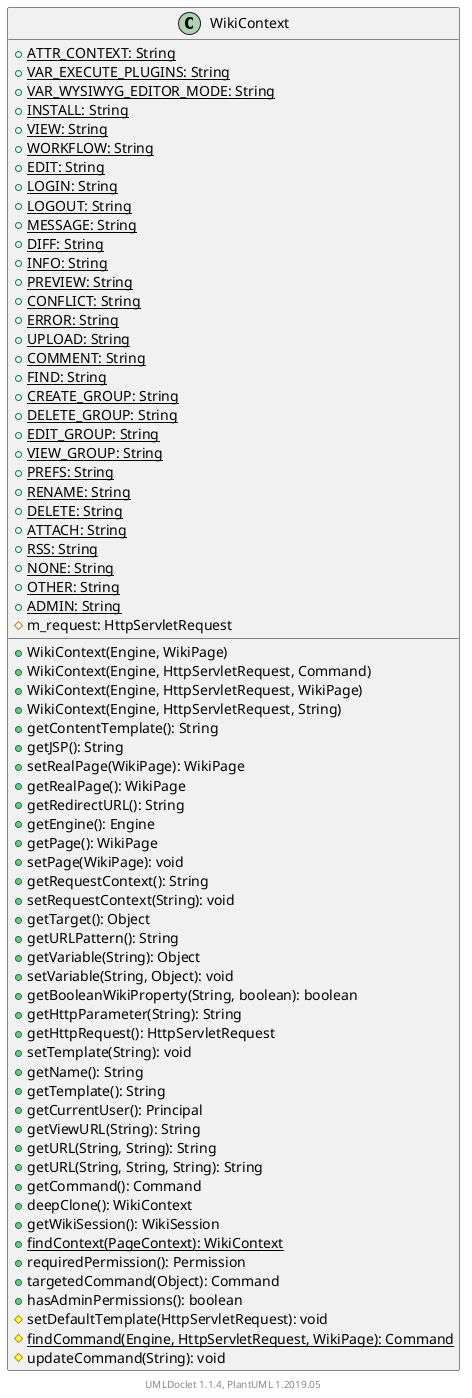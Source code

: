 @startuml

    class WikiContext [[WikiContext.html]] {
        {static} +ATTR_CONTEXT: String
        {static} +VAR_EXECUTE_PLUGINS: String
        {static} +VAR_WYSIWYG_EDITOR_MODE: String
        {static} +INSTALL: String
        {static} +VIEW: String
        {static} +WORKFLOW: String
        {static} +EDIT: String
        {static} +LOGIN: String
        {static} +LOGOUT: String
        {static} +MESSAGE: String
        {static} +DIFF: String
        {static} +INFO: String
        {static} +PREVIEW: String
        {static} +CONFLICT: String
        {static} +ERROR: String
        {static} +UPLOAD: String
        {static} +COMMENT: String
        {static} +FIND: String
        {static} +CREATE_GROUP: String
        {static} +DELETE_GROUP: String
        {static} +EDIT_GROUP: String
        {static} +VIEW_GROUP: String
        {static} +PREFS: String
        {static} +RENAME: String
        {static} +DELETE: String
        {static} +ATTACH: String
        {static} +RSS: String
        {static} +NONE: String
        {static} +OTHER: String
        {static} +ADMIN: String
        #m_request: HttpServletRequest
        +WikiContext(Engine, WikiPage)
        +WikiContext(Engine, HttpServletRequest, Command)
        +WikiContext(Engine, HttpServletRequest, WikiPage)
        +WikiContext(Engine, HttpServletRequest, String)
        +getContentTemplate(): String
        +getJSP(): String
        +setRealPage(WikiPage): WikiPage
        +getRealPage(): WikiPage
        +getRedirectURL(): String
        +getEngine(): Engine
        +getPage(): WikiPage
        +setPage(WikiPage): void
        +getRequestContext(): String
        +setRequestContext(String): void
        +getTarget(): Object
        +getURLPattern(): String
        +getVariable(String): Object
        +setVariable(String, Object): void
        +getBooleanWikiProperty(String, boolean): boolean
        +getHttpParameter(String): String
        +getHttpRequest(): HttpServletRequest
        +setTemplate(String): void
        +getName(): String
        +getTemplate(): String
        +getCurrentUser(): Principal
        +getViewURL(String): String
        +getURL(String, String): String
        +getURL(String, String, String): String
        +getCommand(): Command
        +deepClone(): WikiContext
        +getWikiSession(): WikiSession
        {static} +findContext(PageContext): WikiContext
        +requiredPermission(): Permission
        +targetedCommand(Object): Command
        +hasAdminPermissions(): boolean
        #setDefaultTemplate(HttpServletRequest): void
        {static} #findCommand(Engine, HttpServletRequest, WikiPage): Command
        #updateCommand(String): void
    }


    center footer UMLDoclet 1.1.4, PlantUML 1.2019.05
@enduml
